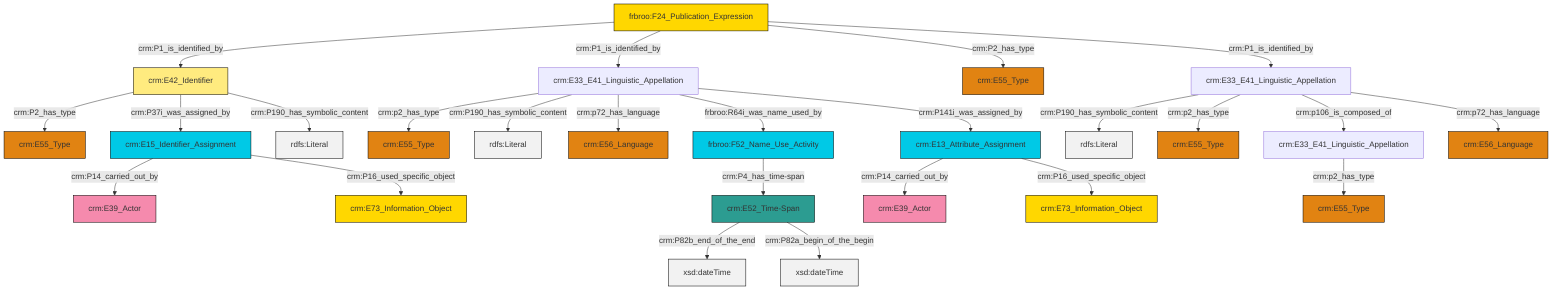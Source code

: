 graph TD
classDef Literal fill:#f2f2f2,stroke:#000000;
classDef CRM_Entity fill:#FFFFFF,stroke:#000000;
classDef Temporal_Entity fill:#00C9E6, stroke:#000000;
classDef Type fill:#E18312, stroke:#000000;
classDef Time-Span fill:#2C9C91, stroke:#000000;
classDef Appellation fill:#FFEB7F, stroke:#000000;
classDef Place fill:#008836, stroke:#000000;
classDef Persistent_Item fill:#B266B2, stroke:#000000;
classDef Conceptual_Object fill:#FFD700, stroke:#000000;
classDef Physical_Thing fill:#D2B48C, stroke:#000000;
classDef Actor fill:#f58aad, stroke:#000000;
classDef PC_Classes fill:#4ce600, stroke:#000000;
classDef Multi fill:#cccccc,stroke:#000000;

6["crm:E13_Attribute_Assignment"]:::Temporal_Entity -->|crm:P14_carried_out_by| 7["crm:E39_Actor"]:::Actor
8["frbroo:F52_Name_Use_Activity"]:::Temporal_Entity -->|crm:P4_has_time-span| 9["crm:E52_Time-Span"]:::Time-Span
12["crm:E15_Identifier_Assignment"]:::Temporal_Entity -->|crm:P14_carried_out_by| 10["crm:E39_Actor"]:::Actor
0["crm:E42_Identifier"]:::Appellation -->|crm:P2_has_type| 4["crm:E55_Type"]:::Type
13["crm:E33_E41_Linguistic_Appellation"]:::Default -->|crm:p2_has_type| 14["crm:E55_Type"]:::Type
21["crm:E33_E41_Linguistic_Appellation"]:::Default -->|crm:p2_has_type| 22["crm:E55_Type"]:::Type
24["crm:E33_E41_Linguistic_Appellation"]:::Default -->|crm:P190_has_symbolic_content| 25[rdfs:Literal]:::Literal
21["crm:E33_E41_Linguistic_Appellation"]:::Default -->|crm:P190_has_symbolic_content| 26[rdfs:Literal]:::Literal
9["crm:E52_Time-Span"]:::Time-Span -->|crm:P82b_end_of_the_end| 27[xsd:dateTime]:::Literal
9["crm:E52_Time-Span"]:::Time-Span -->|crm:P82a_begin_of_the_begin| 33[xsd:dateTime]:::Literal
24["crm:E33_E41_Linguistic_Appellation"]:::Default -->|crm:p2_has_type| 17["crm:E55_Type"]:::Type
2["frbroo:F24_Publication_Expression"]:::Conceptual_Object -->|crm:P1_is_identified_by| 0["crm:E42_Identifier"]:::Appellation
21["crm:E33_E41_Linguistic_Appellation"]:::Default -->|crm:p72_has_language| 34["crm:E56_Language"]:::Type
21["crm:E33_E41_Linguistic_Appellation"]:::Default -->|frbroo:R64i_was_name_used_by| 8["frbroo:F52_Name_Use_Activity"]:::Temporal_Entity
12["crm:E15_Identifier_Assignment"]:::Temporal_Entity -->|crm:P16_used_specific_object| 28["crm:E73_Information_Object"]:::Conceptual_Object
0["crm:E42_Identifier"]:::Appellation -->|crm:P37i_was_assigned_by| 12["crm:E15_Identifier_Assignment"]:::Temporal_Entity
2["frbroo:F24_Publication_Expression"]:::Conceptual_Object -->|crm:P1_is_identified_by| 21["crm:E33_E41_Linguistic_Appellation"]:::Default
24["crm:E33_E41_Linguistic_Appellation"]:::Default -->|crm:p106_is_composed_of| 13["crm:E33_E41_Linguistic_Appellation"]:::Default
2["frbroo:F24_Publication_Expression"]:::Conceptual_Object -->|crm:P2_has_type| 15["crm:E55_Type"]:::Type
24["crm:E33_E41_Linguistic_Appellation"]:::Default -->|crm:p72_has_language| 40["crm:E56_Language"]:::Type
0["crm:E42_Identifier"]:::Appellation -->|crm:P190_has_symbolic_content| 41[rdfs:Literal]:::Literal
21["crm:E33_E41_Linguistic_Appellation"]:::Default -->|crm:P141i_was_assigned_by| 6["crm:E13_Attribute_Assignment"]:::Temporal_Entity
2["frbroo:F24_Publication_Expression"]:::Conceptual_Object -->|crm:P1_is_identified_by| 24["crm:E33_E41_Linguistic_Appellation"]:::Default
6["crm:E13_Attribute_Assignment"]:::Temporal_Entity -->|crm:P16_used_specific_object| 30["crm:E73_Information_Object"]:::Conceptual_Object